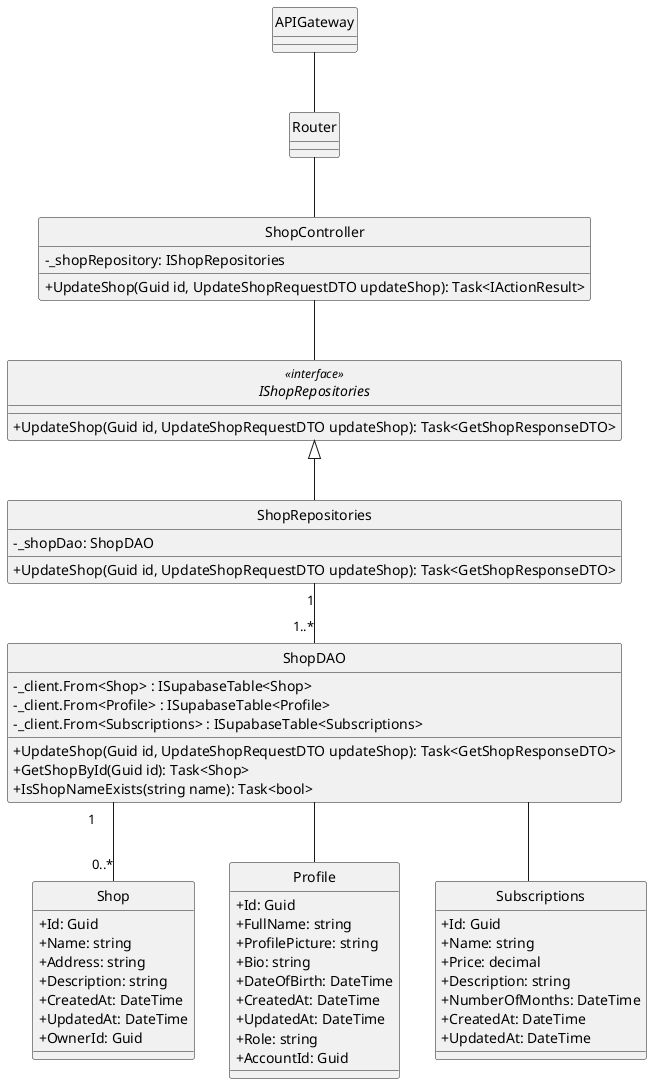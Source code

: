 @startuml
hide circle
skinparam classAttributeIconSize 0
skinparam linetype ortho

class APIGateway {
}

class Router {
}

class ShopController {
    - _shopRepository: IShopRepositories
    + UpdateShop(Guid id, UpdateShopRequestDTO updateShop): Task<IActionResult>
}

interface IShopRepositories<<interface>> {
    + UpdateShop(Guid id, UpdateShopRequestDTO updateShop): Task<GetShopResponseDTO>
}

class ShopRepositories {
    - _shopDao: ShopDAO
    + UpdateShop(Guid id, UpdateShopRequestDTO updateShop): Task<GetShopResponseDTO>
}

class ShopDAO {
    - _client.From<Shop> : ISupabaseTable<Shop>
    - _client.From<Profile> : ISupabaseTable<Profile>
    - _client.From<Subscriptions> : ISupabaseTable<Subscriptions>
    + UpdateShop(Guid id, UpdateShopRequestDTO updateShop): Task<GetShopResponseDTO>
    + GetShopById(Guid id): Task<Shop>
    + IsShopNameExists(string name): Task<bool>
}

class Shop {
    + Id: Guid
    + Name: string
    + Address: string
    + Description: string
    + CreatedAt: DateTime
    + UpdatedAt: DateTime
    + OwnerId: Guid
}

class Profile {
    + Id: Guid
    + FullName: string
    + ProfilePicture: string
    + Bio: string
    + DateOfBirth: DateTime
    + CreatedAt: DateTime
    + UpdatedAt: DateTime
    + Role: string
    + AccountId: Guid
}

class Subscriptions {
    + Id: Guid
    + Name: string
    + Price: decimal
    + Description: string
    + NumberOfMonths: DateTime
    + CreatedAt: DateTime
    + UpdatedAt: DateTime
}

APIGateway --  Router
Router -- ShopController
ShopController -- IShopRepositories
IShopRepositories <|-- ShopRepositories
ShopRepositories "1"--"1..*" ShopDAO
ShopDAO "1" -- "0..*" Shop
ShopDAO -- Profile
ShopDAO -- Subscriptions
@enduml
